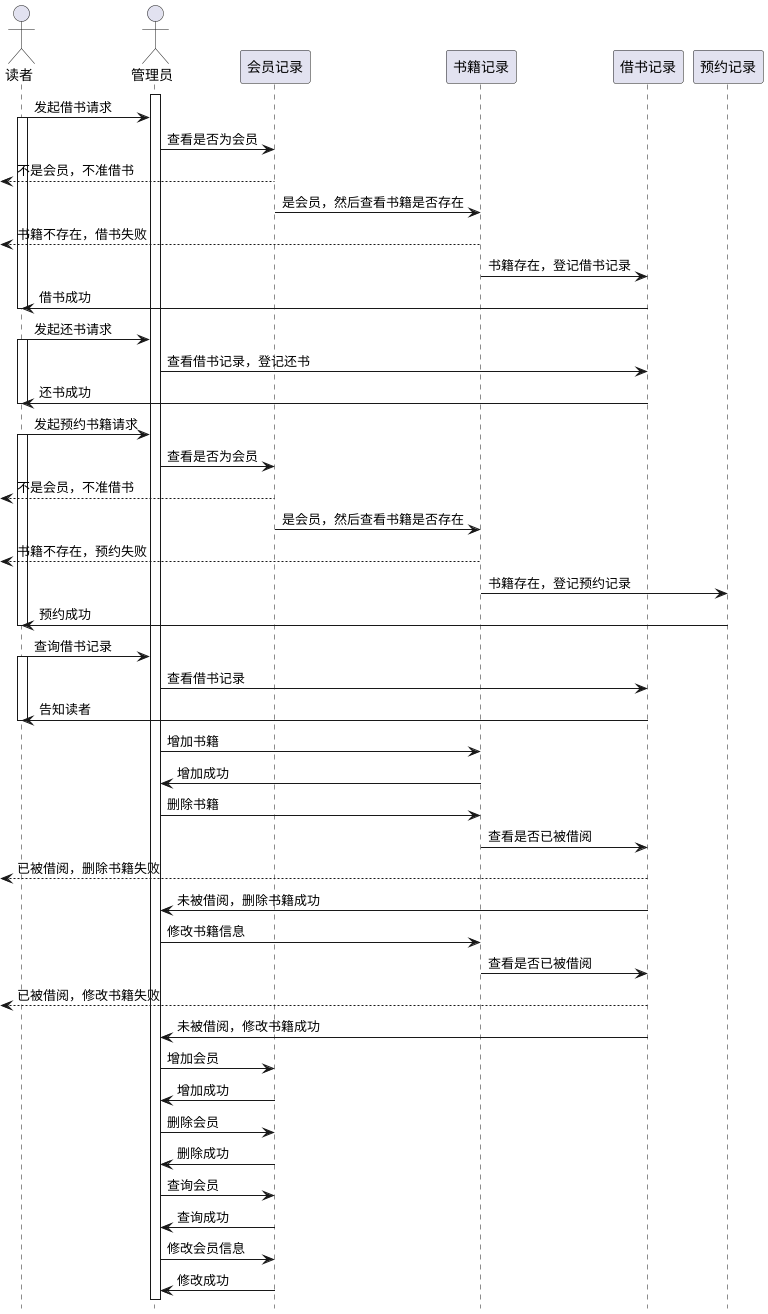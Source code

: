@startuml
hide footbox

actor 读者
actor 管理员

participant 会员记录
participant 书籍记录
participant 借书记录

activate 管理员

读者->管理员:发起借书请求
activate 读者

管理员->会员记录:查看是否为会员
[<--会员记录:不是会员，不准借书
会员记录->书籍记录:是会员，然后查看书籍是否存在
[<--书籍记录:书籍不存在，借书失败
书籍记录->借书记录:书籍存在，登记借书记录
借书记录->读者:借书成功
deactivate 读者

读者->管理员:发起还书请求
activate 读者

管理员->借书记录:查看借书记录，登记还书
借书记录->读者:还书成功
deactivate 读者

读者->管理员:发起预约书籍请求
activate 读者

管理员->会员记录:查看是否为会员
[<--会员记录:不是会员，不准借书
会员记录->书籍记录:是会员，然后查看书籍是否存在
[<--书籍记录:书籍不存在，预约失败
书籍记录->预约记录:书籍存在，登记预约记录
预约记录->读者:预约成功
deactivate 读者

读者->管理员:查询借书记录
activate 读者

管理员->借书记录:查看借书记录
借书记录->读者:告知读者
deactivate 读者

管理员->书籍记录:增加书籍
书籍记录->管理员:增加成功

管理员->书籍记录:删除书籍
书籍记录->借书记录:查看是否已被借阅
[<--借书记录:已被借阅，删除书籍失败
借书记录->管理员:未被借阅，删除书籍成功

管理员->书籍记录:修改书籍信息
书籍记录->借书记录:查看是否已被借阅
[<--借书记录:已被借阅，修改书籍失败
借书记录->管理员:未被借阅，修改书籍成功

管理员->会员记录:增加会员
会员记录->管理员:增加成功

管理员->会员记录:删除会员
会员记录->管理员:删除成功

管理员->会员记录:查询会员
会员记录->管理员:查询成功

管理员->会员记录:修改会员信息
会员记录->管理员:修改成功

@enduml